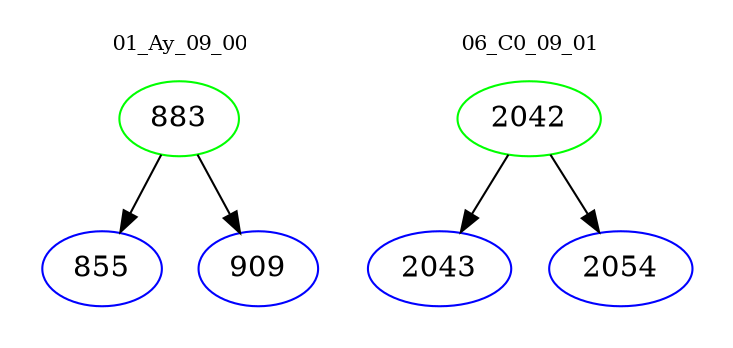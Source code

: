 digraph{
subgraph cluster_0 {
color = white
label = "01_Ay_09_00";
fontsize=10;
T0_883 [label="883", color="green"]
T0_883 -> T0_855 [color="black"]
T0_855 [label="855", color="blue"]
T0_883 -> T0_909 [color="black"]
T0_909 [label="909", color="blue"]
}
subgraph cluster_1 {
color = white
label = "06_C0_09_01";
fontsize=10;
T1_2042 [label="2042", color="green"]
T1_2042 -> T1_2043 [color="black"]
T1_2043 [label="2043", color="blue"]
T1_2042 -> T1_2054 [color="black"]
T1_2054 [label="2054", color="blue"]
}
}
